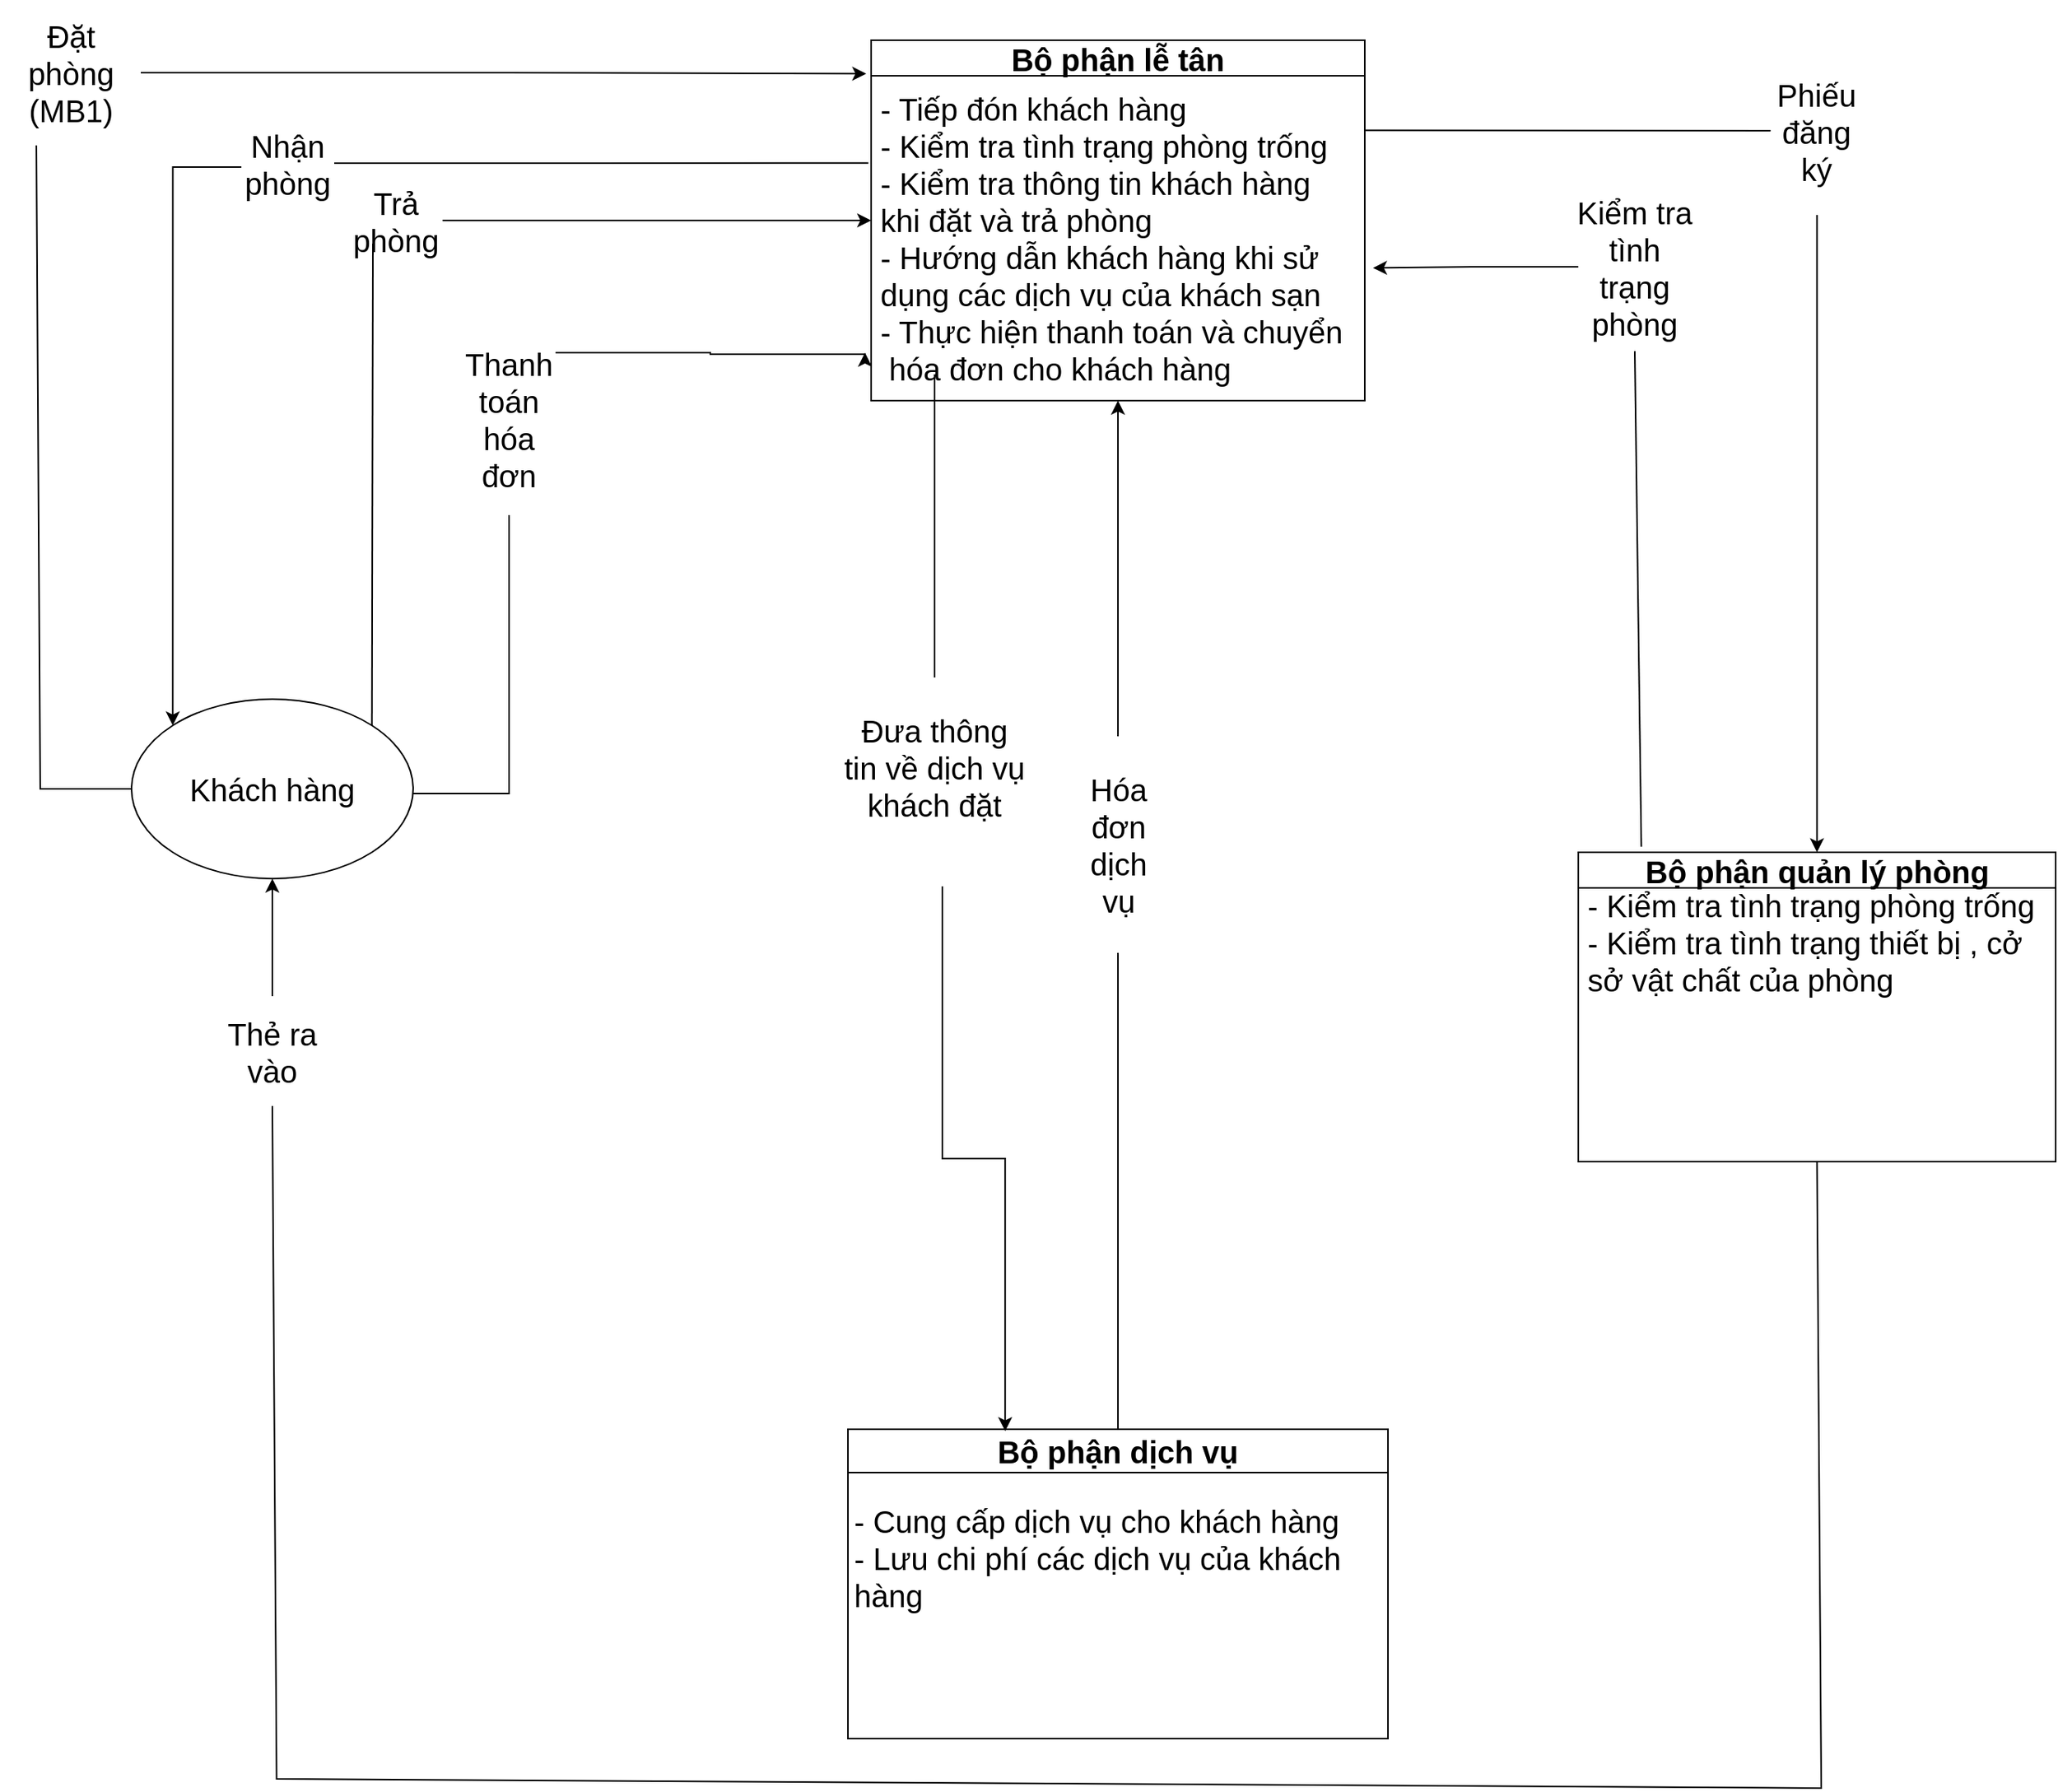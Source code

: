 <mxfile version="24.2.1" type="github">
  <diagram name="Trang-1" id="nzbaMFDa1XgnYQ_m1gSZ">
    <mxGraphModel dx="1615" dy="928" grid="0" gridSize="10" guides="1" tooltips="1" connect="1" arrows="1" fold="1" page="1" pageScale="1" pageWidth="1654" pageHeight="2336" math="0" shadow="0">
      <root>
        <mxCell id="0" />
        <mxCell id="1" parent="0" />
        <mxCell id="rfoANkOc3OcuwI24PyQS-1" value="Khách hàng" style="ellipse;whiteSpace=wrap;html=1;spacing=0;fontSize=20;" vertex="1" parent="1">
          <mxGeometry x="187" y="501" width="182" height="116" as="geometry" />
        </mxCell>
        <mxCell id="rfoANkOc3OcuwI24PyQS-2" value="Bộ phận lễ tân" style="swimlane;whiteSpace=wrap;html=1;spacing=0;fontSize=20;" vertex="1" parent="1">
          <mxGeometry x="665" y="75" width="319" height="233" as="geometry" />
        </mxCell>
        <mxCell id="rfoANkOc3OcuwI24PyQS-3" value="- Tiếp đón khách hàng&lt;div style=&quot;font-size: 20px;&quot;&gt;- Kiểm tra tình trạng phòng trống&lt;/div&gt;&lt;div style=&quot;font-size: 20px;&quot;&gt;- Kiểm tra thông tin khách hàng&lt;br style=&quot;font-size: 20px;&quot;&gt;khi đặt và trả phòng&lt;/div&gt;&lt;div style=&quot;font-size: 20px;&quot;&gt;- Hướng dẫn khách hàng khi sử &lt;br style=&quot;font-size: 20px;&quot;&gt;dụng các dịch vụ của khách sạn&lt;/div&gt;&lt;div style=&quot;font-size: 20px;&quot;&gt;- Thực hiện thanh toán và chuyển&lt;br style=&quot;font-size: 20px;&quot;&gt;&amp;nbsp;hóa đơn cho khách hàng&lt;/div&gt;" style="text;html=1;align=left;verticalAlign=middle;resizable=0;points=[];autosize=1;strokeColor=none;fillColor=none;spacing=0;fontSize=20;" vertex="1" parent="rfoANkOc3OcuwI24PyQS-2">
          <mxGeometry x="6" y="28" width="313" height="200" as="geometry" />
        </mxCell>
        <mxCell id="rfoANkOc3OcuwI24PyQS-6" value="Đặt phòng (MB1)" style="text;html=1;align=center;verticalAlign=middle;whiteSpace=wrap;rounded=0;spacing=0;fontSize=20;" vertex="1" parent="1">
          <mxGeometry x="103" y="49" width="90" height="94" as="geometry" />
        </mxCell>
        <mxCell id="rfoANkOc3OcuwI24PyQS-63" style="edgeStyle=orthogonalEdgeStyle;rounded=0;orthogonalLoop=1;jettySize=auto;html=1;entryX=0;entryY=0;entryDx=0;entryDy=0;spacing=0;fontSize=20;" edge="1" parent="1" source="rfoANkOc3OcuwI24PyQS-12" target="rfoANkOc3OcuwI24PyQS-1">
          <mxGeometry relative="1" as="geometry">
            <mxPoint x="235.4" y="498.667" as="targetPoint" />
            <Array as="points">
              <mxPoint x="213" y="157" />
            </Array>
          </mxGeometry>
        </mxCell>
        <mxCell id="rfoANkOc3OcuwI24PyQS-12" value="Nhận phòng" style="text;html=1;align=center;verticalAlign=middle;whiteSpace=wrap;rounded=0;spacing=0;fontSize=20;" vertex="1" parent="1">
          <mxGeometry x="258" y="129" width="60" height="51" as="geometry" />
        </mxCell>
        <mxCell id="rfoANkOc3OcuwI24PyQS-58" style="edgeStyle=orthogonalEdgeStyle;rounded=0;orthogonalLoop=1;jettySize=auto;html=1;entryX=0;entryY=0.5;entryDx=0;entryDy=0;spacing=0;fontSize=20;" edge="1" parent="1" source="rfoANkOc3OcuwI24PyQS-15" target="rfoANkOc3OcuwI24PyQS-2">
          <mxGeometry relative="1" as="geometry" />
        </mxCell>
        <mxCell id="rfoANkOc3OcuwI24PyQS-15" value="Trả phòng" style="text;html=1;align=center;verticalAlign=middle;whiteSpace=wrap;rounded=0;spacing=0;fontSize=20;" vertex="1" parent="1">
          <mxGeometry x="328" y="176.5" width="60" height="30" as="geometry" />
        </mxCell>
        <mxCell id="rfoANkOc3OcuwI24PyQS-56" style="edgeStyle=orthogonalEdgeStyle;rounded=0;orthogonalLoop=1;jettySize=auto;html=1;spacing=0;fontSize=20;" edge="1" parent="1" source="rfoANkOc3OcuwI24PyQS-17">
          <mxGeometry relative="1" as="geometry">
            <mxPoint x="661" y="277" as="targetPoint" />
            <Array as="points">
              <mxPoint x="561" y="277" />
              <mxPoint x="661" y="278" />
            </Array>
          </mxGeometry>
        </mxCell>
        <mxCell id="rfoANkOc3OcuwI24PyQS-17" value="Thanh toán hóa đơn" style="text;html=1;align=center;verticalAlign=middle;whiteSpace=wrap;rounded=0;spacing=0;fontSize=20;" vertex="1" parent="1">
          <mxGeometry x="401" y="257" width="60" height="125" as="geometry" />
        </mxCell>
        <mxCell id="rfoANkOc3OcuwI24PyQS-19" value="Bộ phận dịch vụ" style="swimlane;whiteSpace=wrap;html=1;startSize=28;spacing=0;fontSize=20;" vertex="1" parent="1">
          <mxGeometry x="650" y="973" width="349" height="200" as="geometry" />
        </mxCell>
        <mxCell id="rfoANkOc3OcuwI24PyQS-22" value="- Cung cấp dịch vụ cho khách hàng&lt;div style=&quot;font-size: 20px;&quot;&gt;- Lưu chi phí các dịch vụ của khách&lt;br style=&quot;font-size: 20px;&quot;&gt;hàng&lt;/div&gt;" style="text;html=1;align=left;verticalAlign=middle;resizable=0;points=[];autosize=1;strokeColor=none;fillColor=none;spacing=0;fontSize=20;" vertex="1" parent="rfoANkOc3OcuwI24PyQS-19">
          <mxGeometry x="4" y="43" width="329" height="80" as="geometry" />
        </mxCell>
        <mxCell id="rfoANkOc3OcuwI24PyQS-20" value="Bộ phận quản lý phòng" style="swimlane;whiteSpace=wrap;html=1;spacing=0;fontSize=20;" vertex="1" parent="1">
          <mxGeometry x="1122" y="600" width="308.5" height="200" as="geometry" />
        </mxCell>
        <mxCell id="rfoANkOc3OcuwI24PyQS-23" value="- Kiểm tra tình trạng phòng trống&lt;div style=&quot;font-size: 20px;&quot;&gt;- Kiểm tra tình trạng thiết bị , cở &lt;br style=&quot;font-size: 20px;&quot;&gt;sở vật chất của phòng&lt;/div&gt;" style="text;html=1;align=left;verticalAlign=middle;resizable=0;points=[];autosize=1;strokeColor=none;fillColor=none;spacing=0;fontSize=20;" vertex="1" parent="rfoANkOc3OcuwI24PyQS-20">
          <mxGeometry x="5.5" y="18" width="303" height="80" as="geometry" />
        </mxCell>
        <mxCell id="rfoANkOc3OcuwI24PyQS-26" value="Đưa thông tin về dịch vụ khách đặt&lt;div style=&quot;font-size: 20px;&quot;&gt;&lt;br style=&quot;font-size: 20px;&quot;&gt;&lt;/div&gt;" style="text;html=1;align=center;verticalAlign=middle;whiteSpace=wrap;rounded=0;spacing=0;fontSize=20;" vertex="1" parent="1">
          <mxGeometry x="648" y="487" width="116" height="139" as="geometry" />
        </mxCell>
        <mxCell id="rfoANkOc3OcuwI24PyQS-68" style="edgeStyle=orthogonalEdgeStyle;rounded=0;orthogonalLoop=1;jettySize=auto;html=1;entryX=0.5;entryY=1;entryDx=0;entryDy=0;" edge="1" parent="1" source="rfoANkOc3OcuwI24PyQS-29" target="rfoANkOc3OcuwI24PyQS-2">
          <mxGeometry relative="1" as="geometry" />
        </mxCell>
        <mxCell id="rfoANkOc3OcuwI24PyQS-29" value="Hóa đơn dịch vụ" style="text;html=1;align=center;verticalAlign=middle;whiteSpace=wrap;rounded=0;rotation=0;spacing=0;fontSize=20;" vertex="1" parent="1">
          <mxGeometry x="794.5" y="525" width="60" height="140" as="geometry" />
        </mxCell>
        <mxCell id="rfoANkOc3OcuwI24PyQS-53" style="edgeStyle=orthogonalEdgeStyle;rounded=0;orthogonalLoop=1;jettySize=auto;html=1;spacing=0;fontSize=20;entryX=1.017;entryY=0.596;entryDx=0;entryDy=0;entryPerimeter=0;" edge="1" parent="1" source="rfoANkOc3OcuwI24PyQS-31" target="rfoANkOc3OcuwI24PyQS-3">
          <mxGeometry relative="1" as="geometry">
            <mxPoint x="877.857" y="221" as="targetPoint" />
          </mxGeometry>
        </mxCell>
        <mxCell id="rfoANkOc3OcuwI24PyQS-31" value="Kiểm tra tình trạng phòng" style="text;html=1;align=center;verticalAlign=middle;whiteSpace=wrap;rounded=0;spacing=0;fontSize=20;" vertex="1" parent="1">
          <mxGeometry x="1122" y="167" width="73" height="109" as="geometry" />
        </mxCell>
        <mxCell id="rfoANkOc3OcuwI24PyQS-70" style="edgeStyle=orthogonalEdgeStyle;rounded=0;orthogonalLoop=1;jettySize=auto;html=1;entryX=0.5;entryY=0;entryDx=0;entryDy=0;" edge="1" parent="1" source="rfoANkOc3OcuwI24PyQS-34" target="rfoANkOc3OcuwI24PyQS-20">
          <mxGeometry relative="1" as="geometry" />
        </mxCell>
        <mxCell id="rfoANkOc3OcuwI24PyQS-34" value="Phiếu đăng ký" style="text;html=1;align=center;verticalAlign=middle;whiteSpace=wrap;rounded=0;spacing=0;fontSize=20;" vertex="1" parent="1">
          <mxGeometry x="1246.25" y="79" width="60" height="109" as="geometry" />
        </mxCell>
        <mxCell id="rfoANkOc3OcuwI24PyQS-44" style="edgeStyle=orthogonalEdgeStyle;rounded=0;orthogonalLoop=1;jettySize=auto;html=1;entryX=0.5;entryY=1;entryDx=0;entryDy=0;spacing=0;fontSize=20;" edge="1" parent="1" source="rfoANkOc3OcuwI24PyQS-39" target="rfoANkOc3OcuwI24PyQS-1">
          <mxGeometry relative="1" as="geometry" />
        </mxCell>
        <mxCell id="rfoANkOc3OcuwI24PyQS-39" value="Thẻ ra vào" style="text;html=1;align=center;verticalAlign=middle;whiteSpace=wrap;rounded=0;spacing=0;fontSize=20;" vertex="1" parent="1">
          <mxGeometry x="248" y="693" width="60" height="71" as="geometry" />
        </mxCell>
        <mxCell id="rfoANkOc3OcuwI24PyQS-41" value="" style="endArrow=none;html=1;rounded=0;entryX=0.5;entryY=1;entryDx=0;entryDy=0;exitX=0.5;exitY=1;exitDx=0;exitDy=0;spacing=0;fontSize=20;" edge="1" parent="1" source="rfoANkOc3OcuwI24PyQS-39" target="rfoANkOc3OcuwI24PyQS-20">
          <mxGeometry width="50" height="50" relative="1" as="geometry">
            <mxPoint x="280.75" y="943.0" as="sourcePoint" />
            <mxPoint x="1279" y="979" as="targetPoint" />
            <Array as="points">
              <mxPoint x="280.75" y="1199" />
              <mxPoint x="1279" y="1205" />
            </Array>
          </mxGeometry>
        </mxCell>
        <mxCell id="rfoANkOc3OcuwI24PyQS-45" value="" style="endArrow=none;html=1;rounded=0;exitX=0.5;exitY=0;exitDx=0;exitDy=0;spacing=0;fontSize=20;" edge="1" parent="1" source="rfoANkOc3OcuwI24PyQS-26">
          <mxGeometry width="50" height="50" relative="1" as="geometry">
            <mxPoint x="703" y="526" as="sourcePoint" />
            <mxPoint x="706" y="291" as="targetPoint" />
          </mxGeometry>
        </mxCell>
        <mxCell id="rfoANkOc3OcuwI24PyQS-47" style="edgeStyle=orthogonalEdgeStyle;rounded=0;orthogonalLoop=1;jettySize=auto;html=1;entryX=0.277;entryY=0.006;entryDx=0;entryDy=0;entryPerimeter=0;spacing=0;fontSize=20;" edge="1" parent="1">
          <mxGeometry relative="1" as="geometry">
            <mxPoint x="710.997" y="622" as="sourcePoint" />
            <mxPoint x="751.593" y="974.2" as="targetPoint" />
            <Array as="points">
              <mxPoint x="710.92" y="798" />
              <mxPoint x="751.92" y="798" />
            </Array>
          </mxGeometry>
        </mxCell>
        <mxCell id="rfoANkOc3OcuwI24PyQS-52" value="" style="endArrow=none;html=1;rounded=0;exitX=0.132;exitY=-0.018;exitDx=0;exitDy=0;exitPerimeter=0;spacing=0;fontSize=20;entryX=0.5;entryY=1;entryDx=0;entryDy=0;" edge="1" parent="1" source="rfoANkOc3OcuwI24PyQS-20" target="rfoANkOc3OcuwI24PyQS-31">
          <mxGeometry width="50" height="50" relative="1" as="geometry">
            <mxPoint x="1134" y="590" as="sourcePoint" />
            <mxPoint x="1175" y="375" as="targetPoint" />
          </mxGeometry>
        </mxCell>
        <mxCell id="rfoANkOc3OcuwI24PyQS-54" value="" style="endArrow=none;html=1;rounded=0;exitX=1;exitY=0.25;exitDx=0;exitDy=0;entryX=0;entryY=0.5;entryDx=0;entryDy=0;spacing=0;fontSize=20;" edge="1" parent="1" source="rfoANkOc3OcuwI24PyQS-2" target="rfoANkOc3OcuwI24PyQS-34">
          <mxGeometry width="50" height="50" relative="1" as="geometry">
            <mxPoint x="889" y="147" as="sourcePoint" />
            <mxPoint x="1111" y="156" as="targetPoint" />
          </mxGeometry>
        </mxCell>
        <mxCell id="rfoANkOc3OcuwI24PyQS-57" value="" style="endArrow=none;html=1;rounded=0;entryX=0.5;entryY=1;entryDx=0;entryDy=0;spacing=0;fontSize=20;" edge="1" parent="1" target="rfoANkOc3OcuwI24PyQS-17">
          <mxGeometry width="50" height="50" relative="1" as="geometry">
            <mxPoint x="369" y="562" as="sourcePoint" />
            <mxPoint x="419" y="512" as="targetPoint" />
            <Array as="points">
              <mxPoint x="431" y="562" />
            </Array>
          </mxGeometry>
        </mxCell>
        <mxCell id="rfoANkOc3OcuwI24PyQS-59" value="" style="endArrow=none;html=1;rounded=0;entryX=0.25;entryY=1;entryDx=0;entryDy=0;spacing=0;fontSize=20;exitX=1;exitY=0;exitDx=0;exitDy=0;" edge="1" parent="1" source="rfoANkOc3OcuwI24PyQS-1" target="rfoANkOc3OcuwI24PyQS-15">
          <mxGeometry width="50" height="50" relative="1" as="geometry">
            <mxPoint x="289" y="501" as="sourcePoint" />
            <mxPoint x="289" y="231" as="targetPoint" />
          </mxGeometry>
        </mxCell>
        <mxCell id="rfoANkOc3OcuwI24PyQS-62" value="" style="endArrow=none;html=1;rounded=0;exitX=1;exitY=0.5;exitDx=0;exitDy=0;spacing=0;fontSize=20;entryX=-0.025;entryY=0.257;entryDx=0;entryDy=0;entryPerimeter=0;" edge="1" parent="1" source="rfoANkOc3OcuwI24PyQS-12" target="rfoANkOc3OcuwI24PyQS-3">
          <mxGeometry width="50" height="50" relative="1" as="geometry">
            <mxPoint x="316" y="142" as="sourcePoint" />
            <mxPoint x="663" y="152" as="targetPoint" />
          </mxGeometry>
        </mxCell>
        <mxCell id="rfoANkOc3OcuwI24PyQS-64" style="edgeStyle=orthogonalEdgeStyle;rounded=0;orthogonalLoop=1;jettySize=auto;html=1;entryX=-0.01;entryY=0.093;entryDx=0;entryDy=0;entryPerimeter=0;spacing=0;fontSize=20;" edge="1" parent="1" source="rfoANkOc3OcuwI24PyQS-6" target="rfoANkOc3OcuwI24PyQS-2">
          <mxGeometry relative="1" as="geometry" />
        </mxCell>
        <mxCell id="rfoANkOc3OcuwI24PyQS-65" value="" style="endArrow=none;html=1;rounded=0;entryX=0;entryY=0.5;entryDx=0;entryDy=0;exitX=0.25;exitY=1;exitDx=0;exitDy=0;spacing=0;fontSize=20;" edge="1" parent="1" source="rfoANkOc3OcuwI24PyQS-6" target="rfoANkOc3OcuwI24PyQS-1">
          <mxGeometry width="50" height="50" relative="1" as="geometry">
            <mxPoint x="120" y="604" as="sourcePoint" />
            <mxPoint x="170" y="554" as="targetPoint" />
            <Array as="points">
              <mxPoint x="128" y="559" />
            </Array>
          </mxGeometry>
        </mxCell>
        <mxCell id="rfoANkOc3OcuwI24PyQS-69" value="" style="endArrow=none;html=1;rounded=0;entryX=0.5;entryY=1;entryDx=0;entryDy=0;exitX=0.5;exitY=0;exitDx=0;exitDy=0;" edge="1" parent="1" source="rfoANkOc3OcuwI24PyQS-19" target="rfoANkOc3OcuwI24PyQS-29">
          <mxGeometry width="50" height="50" relative="1" as="geometry">
            <mxPoint x="831" y="967" as="sourcePoint" />
            <mxPoint x="849.5" y="686" as="targetPoint" />
          </mxGeometry>
        </mxCell>
      </root>
    </mxGraphModel>
  </diagram>
</mxfile>
